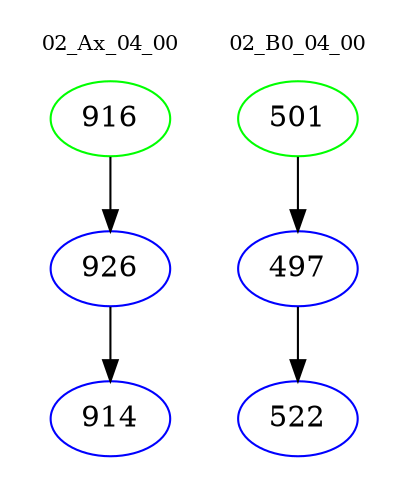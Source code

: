 digraph{
subgraph cluster_0 {
color = white
label = "02_Ax_04_00";
fontsize=10;
T0_916 [label="916", color="green"]
T0_916 -> T0_926 [color="black"]
T0_926 [label="926", color="blue"]
T0_926 -> T0_914 [color="black"]
T0_914 [label="914", color="blue"]
}
subgraph cluster_1 {
color = white
label = "02_B0_04_00";
fontsize=10;
T1_501 [label="501", color="green"]
T1_501 -> T1_497 [color="black"]
T1_497 [label="497", color="blue"]
T1_497 -> T1_522 [color="black"]
T1_522 [label="522", color="blue"]
}
}
